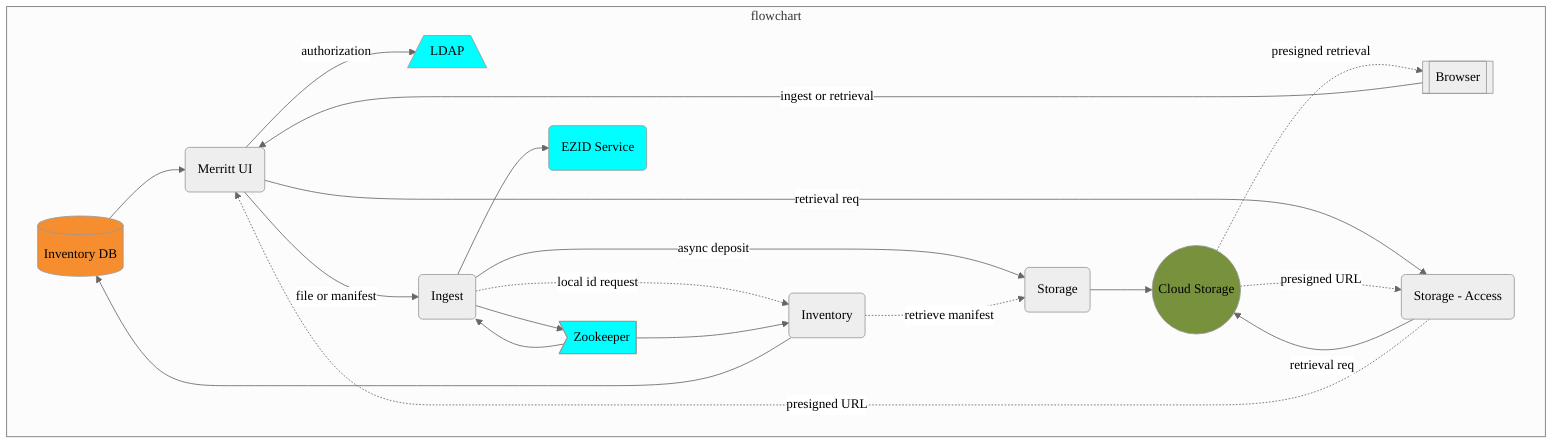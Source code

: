 %%{init: {'theme': 'neutral', 'securityLevel': 'loose', 'themeVariables': {'fontFamily': 'verdana'}}}%%
graph TD
  RDS[(Inventory DB)]
  UI("Merritt UI")
  click UI href "https://github.com/CDLUC3/mrt-dashboard" "source code"
  ING(Ingest)
  click ING href "https://github.com/CDLUC3/mrt-ingest" "source code"
  ST(Storage)
  click ST href "https://github.com/CDLUC3/mrt-store" "source code"
  STACC(Storage - Access)
  click STACC href "https://github.com/CDLUC3/mrt-store" "source code"
  INV(Inventory)
  click INV href "https://github.com/CDLUC3/mrt-inventory" "source code"
  CLOUD(("Cloud Storage"))
  click CLOUD href "https://github.com/CDLUC3/mrt-cloud" "source code"
  LDAP[/LDAP\]
  ZOO>Zookeeper]
  click ZOO href "https://github.com/CDLUC3/mrt-zoo" "source code"
  EZID(EZID Service)
  click EZID href "https://ezid.cdlib.org/" "service link"
  BROWSER[[Browser]]

  subgraph flowchart
    BROWSER --> |ingest or retrieval| UI
    UI --> |authorization| LDAP
    RDS --> UI
    UI --> |"file or manifest"| ING
    ING --> ZOO
    ZOO --> ING
    ING -.-> |local id request| INV
    ING --> EZID
    ING --> |"async deposit"| ST
    ST --> CLOUD
    ZOO --> INV
    INV -.-> |retrieve manifest| ST
    INV --> RDS
    UI ---> |retrieval req| STACC
    STACC --> |retrieval req| CLOUD
    CLOUD -.-> |presigned URL| STACC
    STACC -.-> |presigned URL| UI
    CLOUD -.-> |presigned retrieval| BROWSER
  end

  style CLOUD fill:#77913C
  style RDS fill:#F68D2F
  style LDAP fill:cyan
  style ZOO fill:cyan
  style EZID fill:cyan
  
  classDef FOCUS stroke:red,stroke-width:5px,fill:yellow